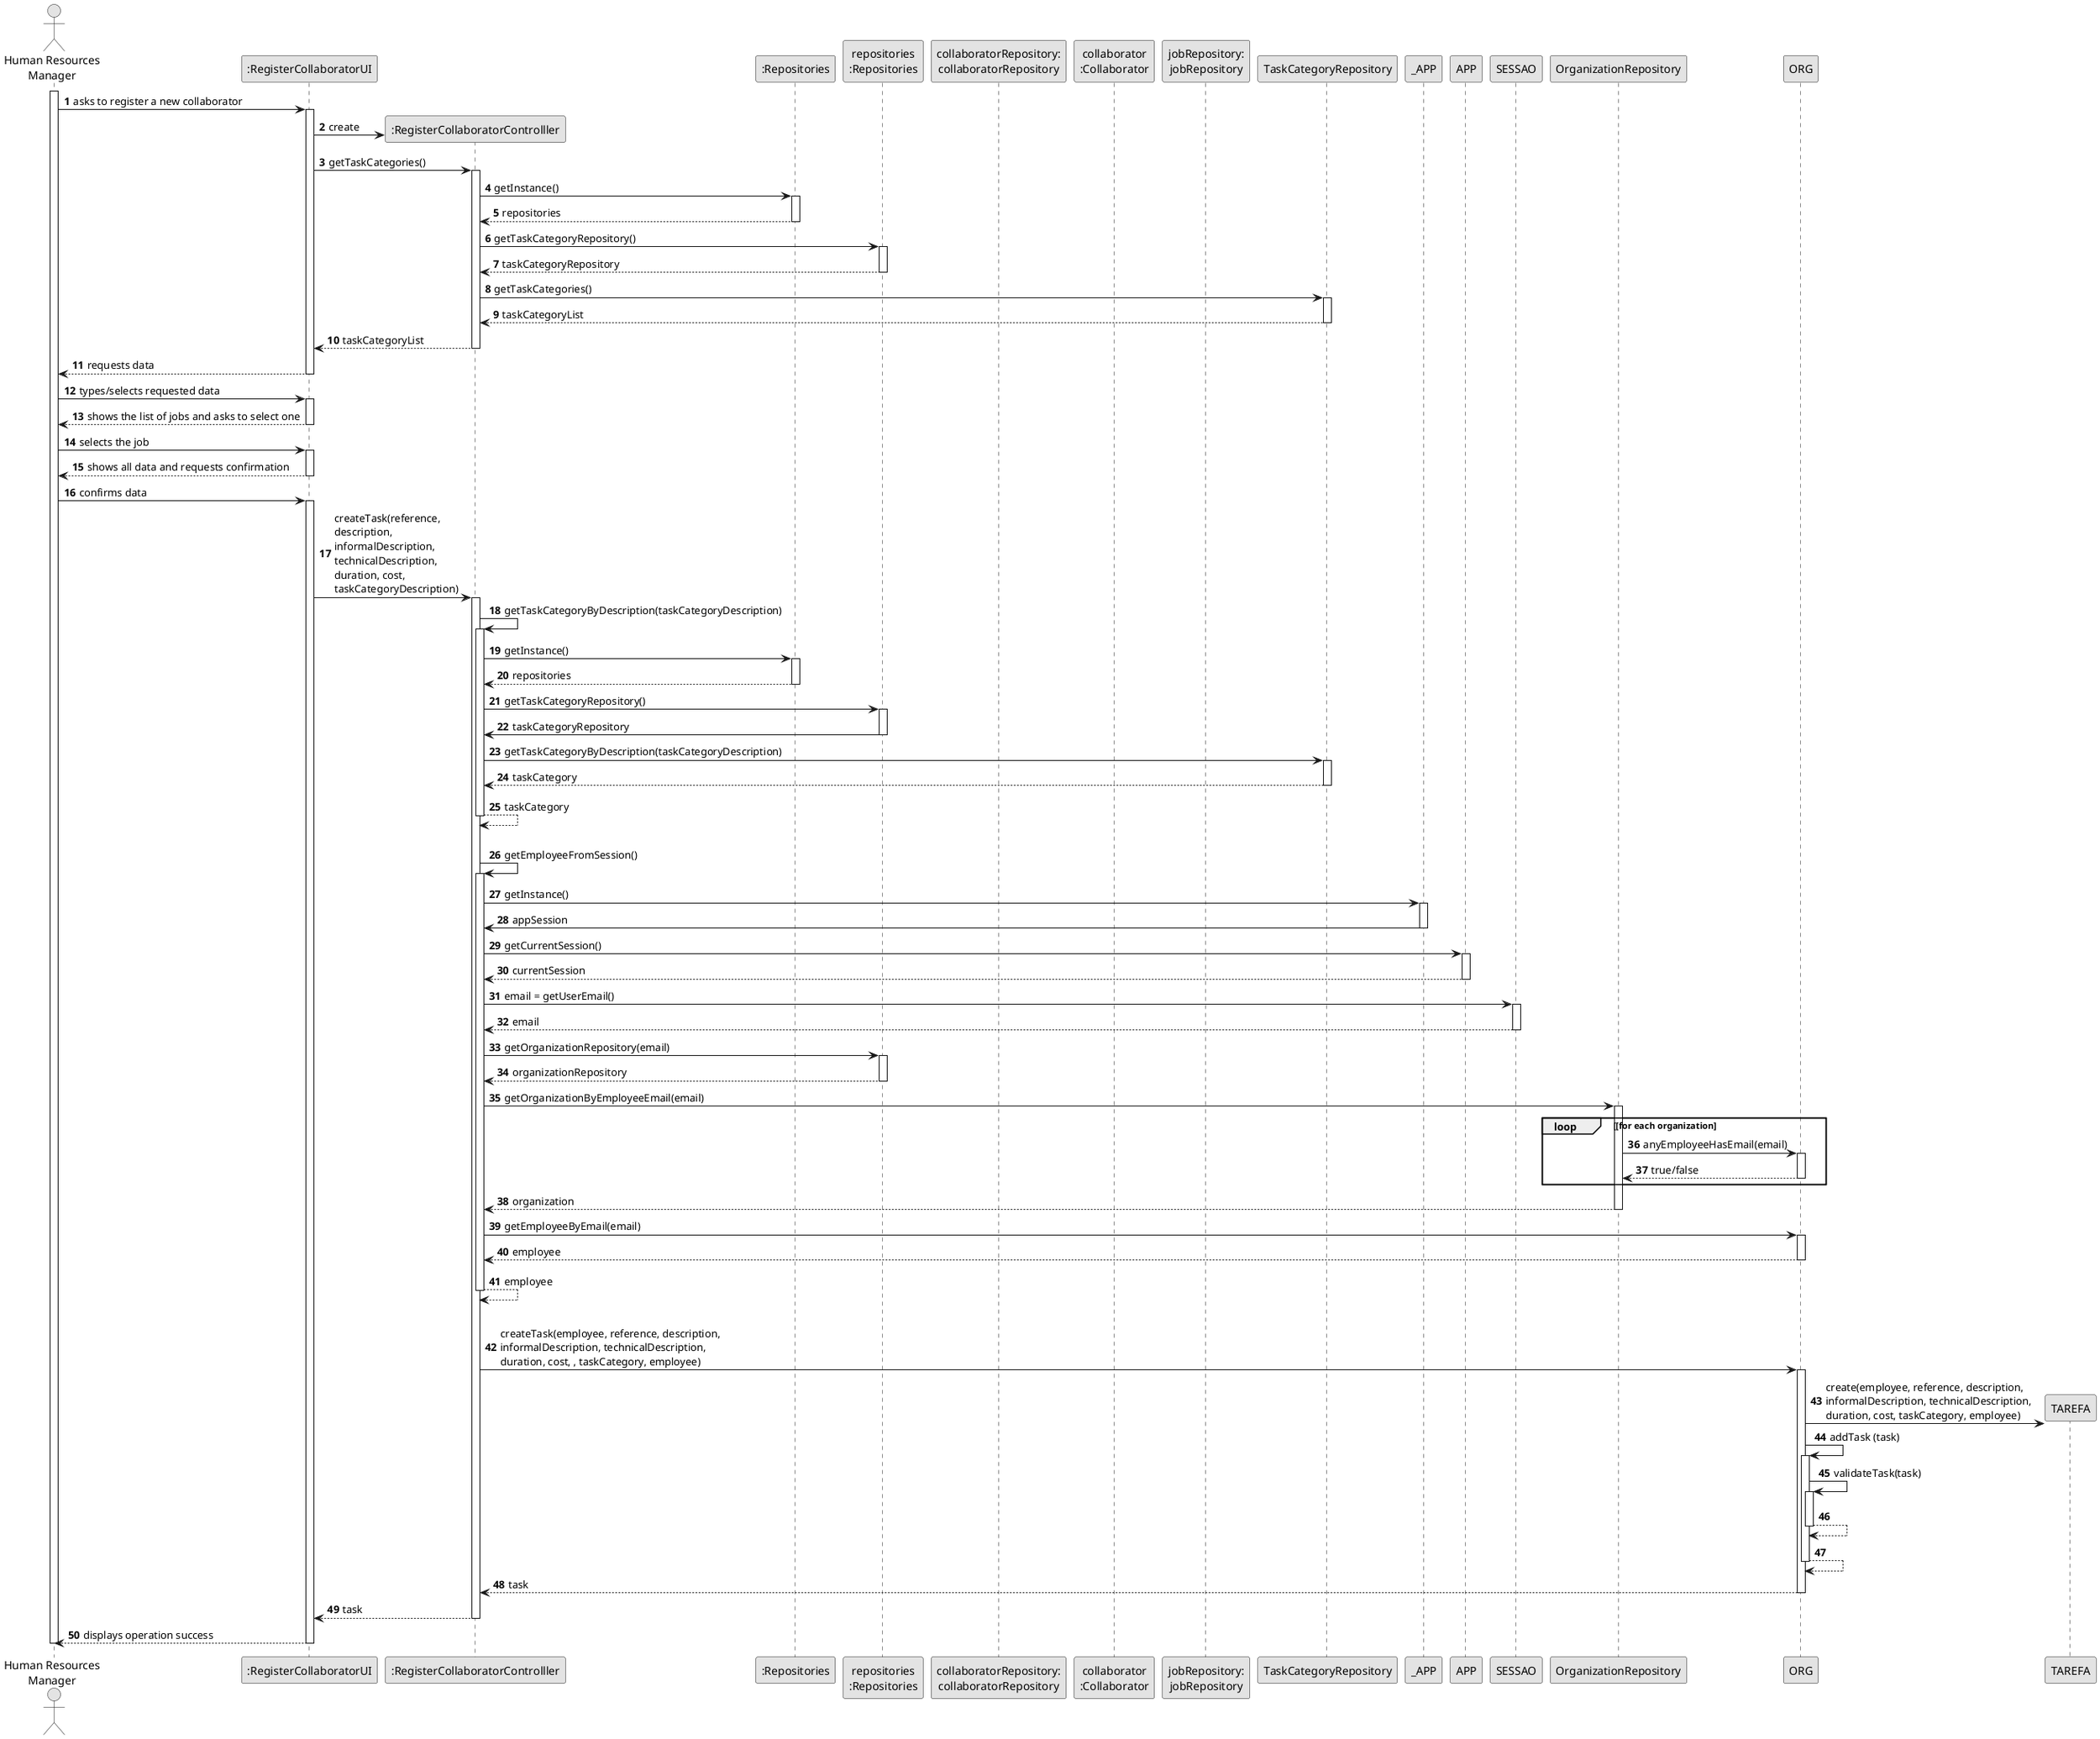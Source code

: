 @startuml
skinparam monochrome true
skinparam packageStyle rectangle
skinparam shadowing false

autonumber

'hide footbox
actor "Human Resources\nManager" as HRM
participant ":RegisterCollaboratorUI" as UI
participant ":RegisterCollaboratorControlller" as CTRL
participant ":Repositories" as RepositorySingleton
participant "repositories\n:Repositories" as PLAT
participant "collaboratorRepository:\ncollaboratorRepository" as collaboratorRepository
participant "collaborator\n:Collaborator" as COLLABORATOR
participant "jobRepository:\njobRepository" as jobRepository

activate HRM

        HRM -> UI : asks to register a new collaborator

        activate UI

'            UI --> ADM : requests data (reference, description,  informal \n description, technical description, duration, cost)
            'create CTRL
            UI -> CTRL** : create

            UI -> CTRL : getTaskCategories()
            activate CTRL

                CTRL -> RepositorySingleton : getInstance()
                activate RepositorySingleton

                    RepositorySingleton --> CTRL: repositories
                deactivate RepositorySingleton

                CTRL -> PLAT : getTaskCategoryRepository()
                activate PLAT

                    PLAT --> CTRL: taskCategoryRepository
                deactivate PLAT

                CTRL -> TaskCategoryRepository : getTaskCategories()
                activate TaskCategoryRepository

                    TaskCategoryRepository --> CTRL : taskCategoryList
                deactivate TaskCategoryRepository

                CTRL --> UI : taskCategoryList
            deactivate CTRL

            UI --> HRM : requests data
        deactivate UI

    HRM -> UI : types/selects requested data
    activate UI

        UI --> HRM : shows the list of jobs and asks to select one
    deactivate UI

    HRM -> UI : selects the job
    activate UI

        UI --> HRM : shows all data and requests confirmation
    deactivate UI

    HRM -> UI : confirms data
    activate UI

        UI -> CTRL : createTask(reference,\ndescription,\ninformalDescription,\ntechnicalDescription,\nduration, cost,\ntaskCategoryDescription)
        activate CTRL

            CTRL -> CTRL : getTaskCategoryByDescription(taskCategoryDescription)
            activate CTRL

                CTRL -> RepositorySingleton : getInstance()
                activate RepositorySingleton

                    RepositorySingleton --> CTRL: repositories
                deactivate RepositorySingleton

                CTRL -> PLAT : getTaskCategoryRepository()
                activate PLAT

                    PLAT -> CTRL : taskCategoryRepository
                deactivate PLAT

                CTRL -> TaskCategoryRepository : getTaskCategoryByDescription(taskCategoryDescription)
                activate TaskCategoryRepository

                    TaskCategoryRepository --> CTRL : taskCategory
                deactivate TaskCategoryRepository
                    CTRL --> CTRL : taskCategory
            deactivate CTRL

            |||
            CTRL -> CTRL : getEmployeeFromSession()
            activate CTRL

                CTRL -> _APP: getInstance()
                activate _APP
                    _APP -> CTRL: appSession
                deactivate _APP


                CTRL -> APP: getCurrentSession()
                activate APP

                    APP --> CTRL: currentSession
                deactivate APP

                CTRL -> SESSAO: email = getUserEmail()
                activate SESSAO

                    SESSAO --> CTRL: email
                deactivate SESSAO


                CTRL -> PLAT: getOrganizationRepository(email)
                activate PLAT

                    PLAT --> CTRL: organizationRepository
                deactivate PLAT


                CTRL -> OrganizationRepository: getOrganizationByEmployeeEmail(email)
                activate OrganizationRepository

                    loop [for each organization
                        OrganizationRepository -> ORG : anyEmployeeHasEmail(email)
                        activate ORG

                             ORG --> OrganizationRepository : true/false
                        deactivate ORG
                    end
                    OrganizationRepository --> CTRL : organization
                deactivate OrganizationRepository

                CTRL -> ORG: getEmployeeByEmail(email)
                activate ORG

                    ORG --> CTRL : employee
                deactivate ORG

                CTRL --> CTRL : employee
            deactivate CTRL

            |||
            CTRL -> ORG: createTask(employee, reference, description,\ninformalDescription, technicalDescription,\nduration, cost, , taskCategory, employee)
            activate ORG

                ORG -> TAREFA**: create(employee, reference, description,\ninformalDescription, technicalDescription,\nduration, cost, taskCategory, employee)
                ORG -> ORG: addTask (task)


                activate ORG
                    ORG -> ORG: validateTask(task)
                    activate ORG
                        ORG --> ORG
                    deactivate ORG

                    ORG --> ORG
                deactivate ORG

                ORG --> CTRL : task

            deactivate ORG

            CTRL --> UI: task
            deactivate CTRL
            UI --> HRM: displays operation success
    deactivate UI

deactivate HRM

@enduml